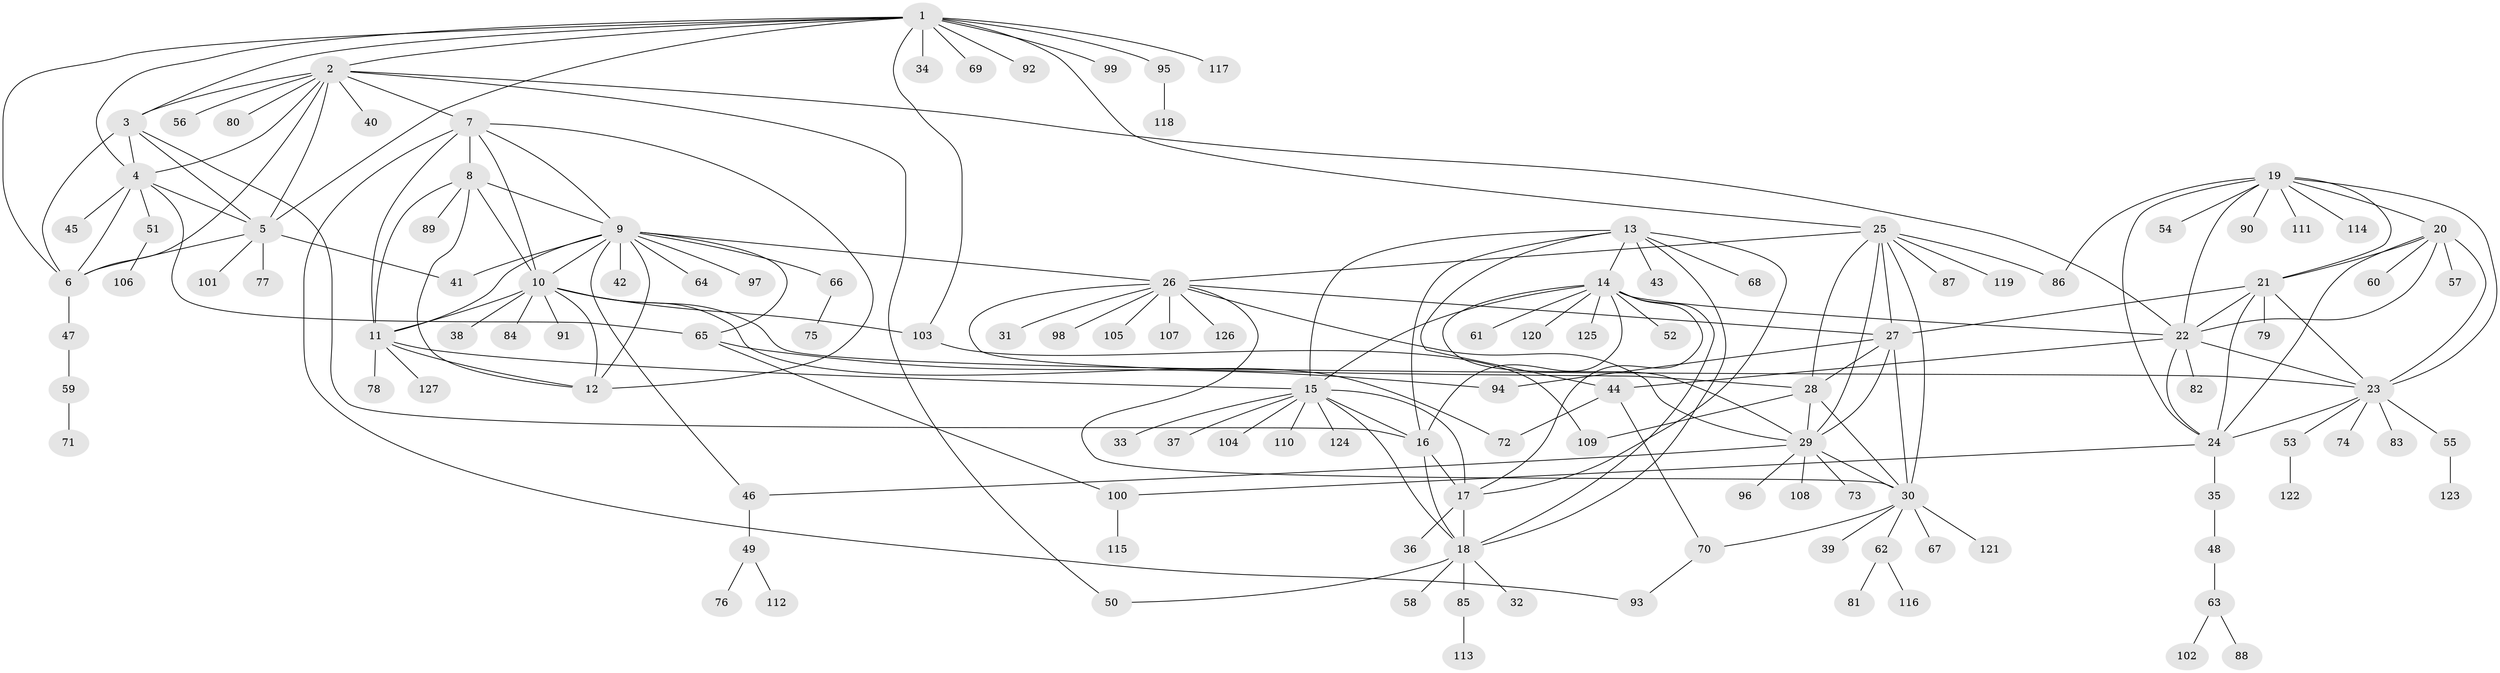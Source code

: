 // coarse degree distribution, {11: 0.010309278350515464, 9: 0.061855670103092786, 6: 0.020618556701030927, 8: 0.030927835051546393, 5: 0.030927835051546393, 12: 0.010309278350515464, 10: 0.061855670103092786, 7: 0.010309278350515464, 1: 0.5670103092783505, 2: 0.14432989690721648, 3: 0.041237113402061855, 4: 0.010309278350515464}
// Generated by graph-tools (version 1.1) at 2025/42/03/06/25 10:42:10]
// undirected, 127 vertices, 195 edges
graph export_dot {
graph [start="1"]
  node [color=gray90,style=filled];
  1;
  2;
  3;
  4;
  5;
  6;
  7;
  8;
  9;
  10;
  11;
  12;
  13;
  14;
  15;
  16;
  17;
  18;
  19;
  20;
  21;
  22;
  23;
  24;
  25;
  26;
  27;
  28;
  29;
  30;
  31;
  32;
  33;
  34;
  35;
  36;
  37;
  38;
  39;
  40;
  41;
  42;
  43;
  44;
  45;
  46;
  47;
  48;
  49;
  50;
  51;
  52;
  53;
  54;
  55;
  56;
  57;
  58;
  59;
  60;
  61;
  62;
  63;
  64;
  65;
  66;
  67;
  68;
  69;
  70;
  71;
  72;
  73;
  74;
  75;
  76;
  77;
  78;
  79;
  80;
  81;
  82;
  83;
  84;
  85;
  86;
  87;
  88;
  89;
  90;
  91;
  92;
  93;
  94;
  95;
  96;
  97;
  98;
  99;
  100;
  101;
  102;
  103;
  104;
  105;
  106;
  107;
  108;
  109;
  110;
  111;
  112;
  113;
  114;
  115;
  116;
  117;
  118;
  119;
  120;
  121;
  122;
  123;
  124;
  125;
  126;
  127;
  1 -- 2;
  1 -- 3;
  1 -- 4;
  1 -- 5;
  1 -- 6;
  1 -- 25;
  1 -- 34;
  1 -- 69;
  1 -- 92;
  1 -- 95;
  1 -- 99;
  1 -- 103;
  1 -- 117;
  2 -- 3;
  2 -- 4;
  2 -- 5;
  2 -- 6;
  2 -- 7;
  2 -- 22;
  2 -- 40;
  2 -- 50;
  2 -- 56;
  2 -- 80;
  3 -- 4;
  3 -- 5;
  3 -- 6;
  3 -- 16;
  4 -- 5;
  4 -- 6;
  4 -- 45;
  4 -- 51;
  4 -- 65;
  5 -- 6;
  5 -- 41;
  5 -- 77;
  5 -- 101;
  6 -- 47;
  7 -- 8;
  7 -- 9;
  7 -- 10;
  7 -- 11;
  7 -- 12;
  7 -- 93;
  8 -- 9;
  8 -- 10;
  8 -- 11;
  8 -- 12;
  8 -- 89;
  9 -- 10;
  9 -- 11;
  9 -- 12;
  9 -- 26;
  9 -- 41;
  9 -- 42;
  9 -- 46;
  9 -- 64;
  9 -- 65;
  9 -- 66;
  9 -- 97;
  10 -- 11;
  10 -- 12;
  10 -- 23;
  10 -- 38;
  10 -- 72;
  10 -- 84;
  10 -- 91;
  10 -- 103;
  11 -- 12;
  11 -- 15;
  11 -- 78;
  11 -- 127;
  13 -- 14;
  13 -- 15;
  13 -- 16;
  13 -- 17;
  13 -- 18;
  13 -- 43;
  13 -- 44;
  13 -- 68;
  14 -- 15;
  14 -- 16;
  14 -- 17;
  14 -- 18;
  14 -- 22;
  14 -- 29;
  14 -- 52;
  14 -- 61;
  14 -- 120;
  14 -- 125;
  15 -- 16;
  15 -- 17;
  15 -- 18;
  15 -- 33;
  15 -- 37;
  15 -- 104;
  15 -- 110;
  15 -- 124;
  16 -- 17;
  16 -- 18;
  17 -- 18;
  17 -- 36;
  18 -- 32;
  18 -- 50;
  18 -- 58;
  18 -- 85;
  19 -- 20;
  19 -- 21;
  19 -- 22;
  19 -- 23;
  19 -- 24;
  19 -- 54;
  19 -- 86;
  19 -- 90;
  19 -- 111;
  19 -- 114;
  20 -- 21;
  20 -- 22;
  20 -- 23;
  20 -- 24;
  20 -- 57;
  20 -- 60;
  21 -- 22;
  21 -- 23;
  21 -- 24;
  21 -- 27;
  21 -- 79;
  22 -- 23;
  22 -- 24;
  22 -- 44;
  22 -- 82;
  23 -- 24;
  23 -- 53;
  23 -- 55;
  23 -- 74;
  23 -- 83;
  24 -- 35;
  24 -- 100;
  25 -- 26;
  25 -- 27;
  25 -- 28;
  25 -- 29;
  25 -- 30;
  25 -- 86;
  25 -- 87;
  25 -- 119;
  26 -- 27;
  26 -- 28;
  26 -- 29;
  26 -- 30;
  26 -- 31;
  26 -- 98;
  26 -- 105;
  26 -- 107;
  26 -- 126;
  27 -- 28;
  27 -- 29;
  27 -- 30;
  27 -- 94;
  28 -- 29;
  28 -- 30;
  28 -- 109;
  29 -- 30;
  29 -- 46;
  29 -- 73;
  29 -- 96;
  29 -- 108;
  30 -- 39;
  30 -- 62;
  30 -- 67;
  30 -- 70;
  30 -- 121;
  35 -- 48;
  44 -- 70;
  44 -- 72;
  46 -- 49;
  47 -- 59;
  48 -- 63;
  49 -- 76;
  49 -- 112;
  51 -- 106;
  53 -- 122;
  55 -- 123;
  59 -- 71;
  62 -- 81;
  62 -- 116;
  63 -- 88;
  63 -- 102;
  65 -- 94;
  65 -- 100;
  66 -- 75;
  70 -- 93;
  85 -- 113;
  95 -- 118;
  100 -- 115;
  103 -- 109;
}
